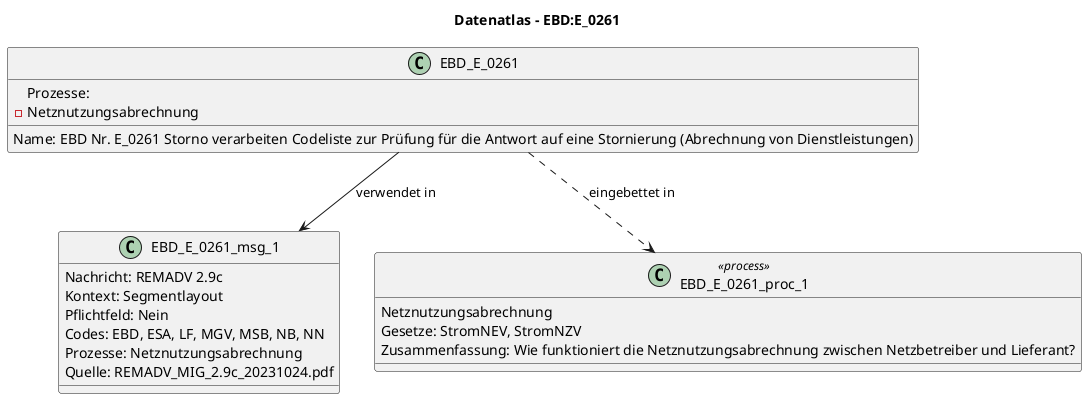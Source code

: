@startuml
title Datenatlas – EBD:E_0261
class EBD_E_0261 {
  Name: EBD Nr. E_0261 Storno verarbeiten Codeliste zur Prüfung für die Antwort auf eine Stornierung (Abrechnung von Dienstleistungen)
  Prozesse:
    - Netznutzungsabrechnung
}
class EBD_E_0261_msg_1 {
  Nachricht: REMADV 2.9c
  Kontext: Segmentlayout
  Pflichtfeld: Nein
  Codes: EBD, ESA, LF, MGV, MSB, NB, NN
  Prozesse: Netznutzungsabrechnung
  Quelle: REMADV_MIG_2.9c_20231024.pdf
}
EBD_E_0261 --> EBD_E_0261_msg_1 : verwendet in
class EBD_E_0261_proc_1 <<process>> {
  Netznutzungsabrechnung
  Gesetze: StromNEV, StromNZV
  Zusammenfassung: Wie funktioniert die Netznutzungsabrechnung zwischen Netzbetreiber und Lieferant?
}
EBD_E_0261 ..> EBD_E_0261_proc_1 : eingebettet in
@enduml